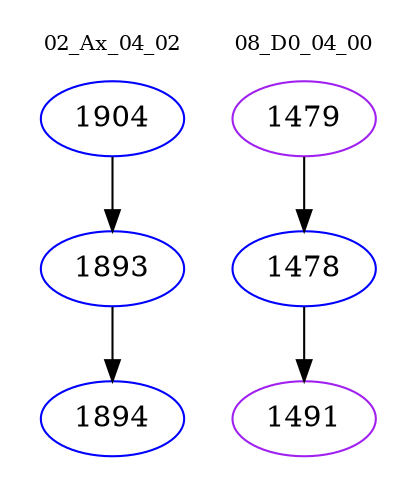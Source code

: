 digraph{
subgraph cluster_0 {
color = white
label = "02_Ax_04_02";
fontsize=10;
T0_1904 [label="1904", color="blue"]
T0_1904 -> T0_1893 [color="black"]
T0_1893 [label="1893", color="blue"]
T0_1893 -> T0_1894 [color="black"]
T0_1894 [label="1894", color="blue"]
}
subgraph cluster_1 {
color = white
label = "08_D0_04_00";
fontsize=10;
T1_1479 [label="1479", color="purple"]
T1_1479 -> T1_1478 [color="black"]
T1_1478 [label="1478", color="blue"]
T1_1478 -> T1_1491 [color="black"]
T1_1491 [label="1491", color="purple"]
}
}
